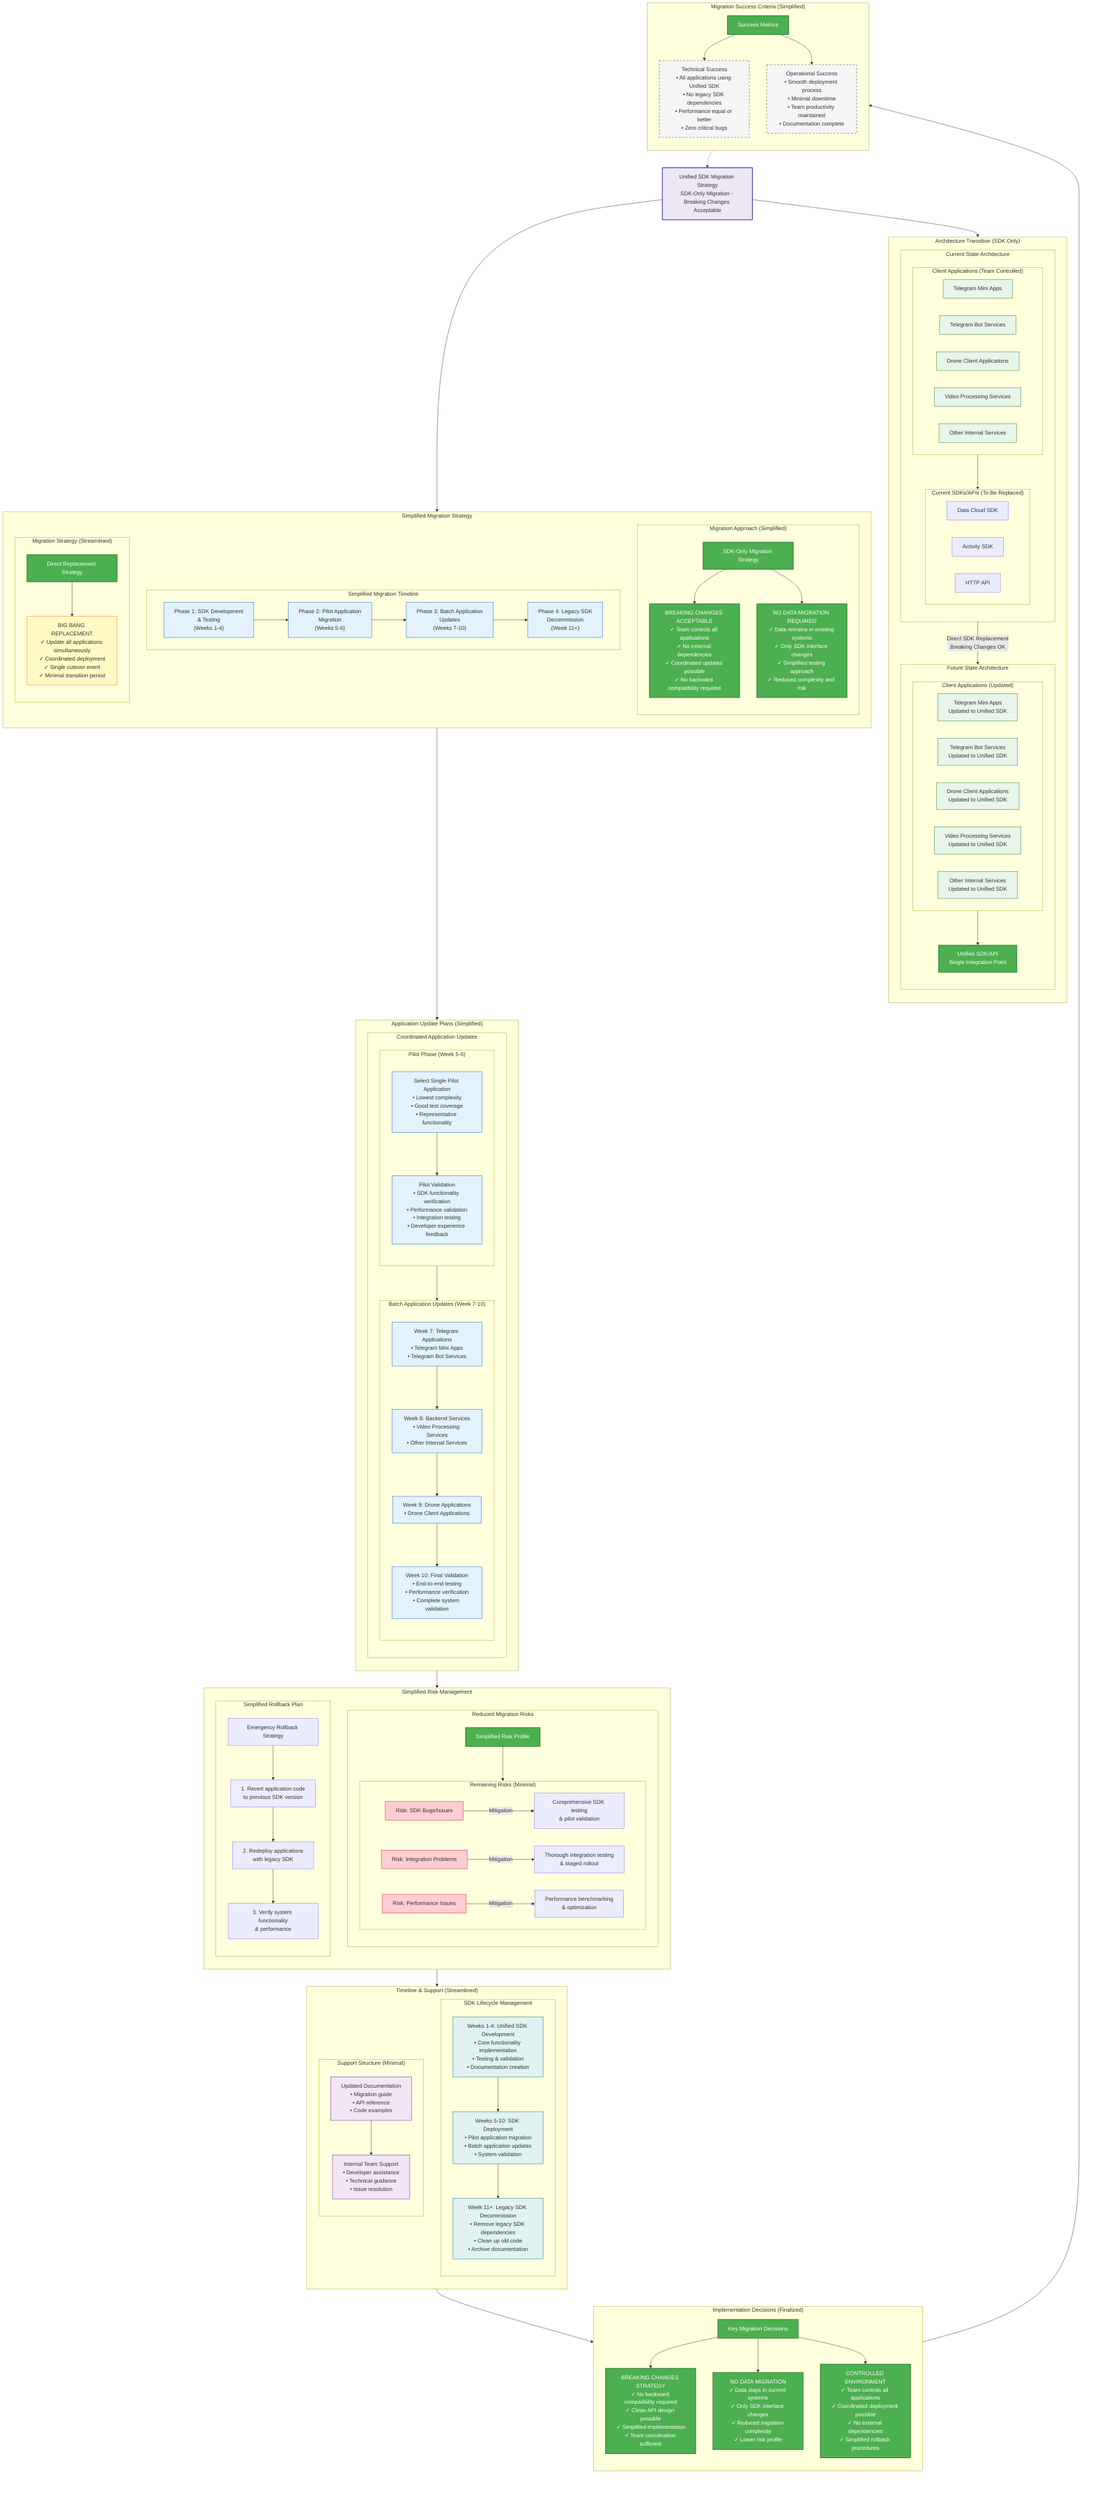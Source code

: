 flowchart TD
    classDef app fill:#e8f5e9,stroke:#2e7d32,stroke-width:1px
    classDef phase fill:#e3f2fd,stroke:#1565c0,stroke-width:1px
    classDef strategy fill:#fff9c4,stroke:#f57f17,stroke-width:1px
    classDef risk fill:#ffcdd2,stroke:#c62828,stroke-width:1px
    classDef complete fill:#f5f5f5,stroke:#333,stroke-width:1px,stroke-dasharray: 5 5
    classDef sectionTitle fill:#ede7f6,stroke:#4527a0,stroke-width:2px
    classDef timeline fill:#e0f2f1,stroke:#00796b,stroke-width:1px
    classDef support fill:#f3e5f5,stroke:#6a1b9a,stroke-width:1px
    classDef simplified fill:#4caf50,stroke:#2e7d32,stroke-width:2px,color:#ffffff
    
    %% Main Title - Central Organizing Element
    MigrationTitle["Unified SDK Migration Strategy<br/>SDK-Only Migration - Breaking Changes Acceptable"]:::sectionTitle
    
    %% Architecture States
    subgraph ArchitectureStates["Architecture Transition (SDK Only)"]
        direction TB
        
        %% Current State - More compact representation
        subgraph CurrentState["Current State Architecture"]
            direction TB
            
            %% Group applications together
            subgraph CurrentApps["Client Applications (Team Controlled)"]
                direction LR
                TelegramApps["Telegram Mini Apps"]:::app
                TelegramBots["Telegram Bot Services"]:::app
                DroneClients["Drone Client Applications"]:::app
                VideoProcessing["Video Processing Services"]:::app
                OtherServices["Other Internal Services"]:::app
            end
            
            %% Group SDKs together
            subgraph CurrentSDKs["Current SDKs/APIs (To Be Replaced)"]
                direction LR
                DataCloudSDK["Data Cloud SDK"]
                ActivitySDK["Activity SDK"]
                HttpAPI["HTTP API"]
            end
            
            %% Current connections - simplified
            CurrentApps --> CurrentSDKs
        end
        
        %% Add transition arrow
        CurrentState -- "Direct SDK Replacement<br/>Breaking Changes OK" --> FutureState
        
        %% Future State - More compact representation
        subgraph FutureState["Future State Architecture"]
            direction TB
            
            %% Group applications together
            subgraph FutureApps["Client Applications (Updated)"]
                direction LR
                TelegramAppsFuture["Telegram Mini Apps<br/>Updated to Unified SDK"]:::app
                TelegramBotsFuture["Telegram Bot Services<br/>Updated to Unified SDK"]:::app
                DroneClientsFuture["Drone Client Applications<br/>Updated to Unified SDK"]:::app
                VideoProcessingFuture["Video Processing Services<br/>Updated to Unified SDK"]:::app
                OtherServicesFuture["Other Internal Services<br/>Updated to Unified SDK"]:::app
            end
            
            %% Unified SDK
            UnifiedSDK["Unified SDK/API<br/>Single Integration Point"]:::simplified
            
            %% Future connections - simplified
            FutureApps --> UnifiedSDK
        end
    end
    
    %% Connect to Main Title
    MigrationTitle --> ArchitectureStates
    
    %% Simplified Migration Strategy Section
    subgraph MigrationStrategySection["Simplified Migration Strategy"]
        direction TB
        
        %% Migration Approach - Simplified
        subgraph MigrationApproach["Migration Approach (Simplified)"]
            direction TB
            
            ApproachTitle["SDK-Only Migration Strategy"]:::simplified
            
            BreakingChangesOK["BREAKING CHANGES ACCEPTABLE<br/>✓ Team controls all applications<br/>✓ No external dependencies<br/>✓ Coordinated updates possible<br/>✓ No backward compatibility required"]:::simplified
            
            NoDataMigration["NO DATA MIGRATION REQUIRED<br/>✓ Data remains in existing systems<br/>✓ Only SDK interface changes<br/>✓ Simplified testing approach<br/>✓ Reduced complexity and risk"]:::simplified
            
            ApproachTitle --> BreakingChangesOK
            ApproachTitle --> NoDataMigration
        end
        
        %% Migration Phases - Simplified Timeline
        subgraph MigrationPhases["Simplified Migration Timeline"]
            direction LR
            Phase1["Phase 1: SDK Development<br/>& Testing<br/>(Weeks 1-4)"]:::phase
            Phase2["Phase 2: Pilot Application<br/>Migration<br/>(Weeks 5-6)"]:::phase
            Phase3["Phase 3: Batch Application<br/>Updates<br/>(Weeks 7-10)"]:::phase
            Phase4["Phase 4: Legacy SDK<br/>Decommission<br/>(Week 11+)"]:::phase
            
            Phase1 --> Phase2 --> Phase3 --> Phase4
        end
        
        %% Migration Strategy - Streamlined
        subgraph MigrationStrategy["Migration Strategy (Streamlined)"]
            direction TB
            
            StrategyTitle["Direct Replacement Strategy"]:::simplified
            
            BigBangApproach["BIG BANG REPLACEMENT<br/>✓ Update all applications simultaneously<br/>✓ Coordinated deployment<br/>✓ Single cutover event<br/>✓ Minimal transition period"]:::strategy
            
            StrategyTitle --> BigBangApproach
        end
    end
    
    %% Connect to Main Title
    MigrationTitle --> MigrationStrategySection
    
    %% Simplified Application Migration Plans
    subgraph AppMigrationPlans["Application Update Plans (Simplified)"]
        direction TB
        
        %% Single coordinated migration approach
        subgraph CoordinatedMigration["Coordinated Application Updates"]
            direction TB
            
            %% Pilot Phase
            subgraph PilotPhase["Pilot Phase (Week 5-6)"]
                direction TB
                PilotApp["Select Single Pilot Application<br/>• Lowest complexity<br/>• Good test coverage<br/>• Representative functionality"]:::phase
                PilotValidation["Pilot Validation<br/>• SDK functionality verification<br/>• Performance validation<br/>• Integration testing<br/>• Developer experience feedback"]:::phase
                PilotApp --> PilotValidation
            end
            
            %% Batch Update Phase
            subgraph BatchUpdate["Batch Application Updates (Week 7-10)"]
                direction TB
                
                BatchGroup1["Week 7: Telegram Applications<br/>• Telegram Mini Apps<br/>• Telegram Bot Services"]:::phase
                BatchGroup2["Week 8: Backend Services<br/>• Video Processing Services<br/>• Other Internal Services"]:::phase
                BatchGroup3["Week 9: Drone Applications<br/>• Drone Client Applications"]:::phase
                BatchValidation["Week 10: Final Validation<br/>• End-to-end testing<br/>• Performance verification<br/>• Complete system validation"]:::phase
                
                BatchGroup1 --> BatchGroup2 --> BatchGroup3 --> BatchValidation
            end
            
            PilotPhase --> BatchUpdate
        end
    end
    
    %% Connect to Strategy Section
    MigrationStrategySection --> AppMigrationPlans
    
    %% Simplified Risk Management
    subgraph RiskManagement["Simplified Risk Management"]
        direction TB
        
        %% Reduced Risk Factors
        subgraph RiskFactors["Reduced Migration Risks"]
            direction TB
            
            RiskTitle["Simplified Risk Profile"]:::simplified
            
            subgraph RemainingRisks["Remaining Risks (Minimal)"]
                direction LR
                
                SDKBugs["Risk: SDK Bugs/Issues"]:::risk
                SDKBugs -- "Mitigation" --> SDKTesting["Comprehensive SDK testing<br/>& pilot validation"]
                
                IntegrationIssues["Risk: Integration Problems"]:::risk
                IntegrationIssues -- "Mitigation" --> IntegrationTesting["Thorough integration testing<br/>& staged rollout"]
                
                PerformanceRisk["Risk: Performance Issues"]:::risk
                PerformanceRisk -- "Mitigation" --> PerformanceTesting["Performance benchmarking<br/>& optimization"]
            end
            
            RiskTitle --> RemainingRisks
        end
        
        %% Simplified Rollback Plan
        subgraph RollbackPlan["Simplified Rollback Plan"]
            direction TB
            
            RollbackTitle["Emergency Rollback Strategy"]
            
            RollbackStep1["1. Revert application code<br/>to previous SDK version"]
            RollbackStep2["2. Redeploy applications<br/>with legacy SDK"]
            RollbackStep3["3. Verify system functionality<br/>& performance"]
            
            RollbackTitle --> RollbackStep1 --> RollbackStep2 --> RollbackStep3
        end
    end
    
    %% Connect to Application Plans
    AppMigrationPlans --> RiskManagement
    
    %% Simplified Timeline & Support
    subgraph TimelineAndSupport["Timeline & Support (Streamlined)"]
        direction TB
        
        %% SDK Lifecycle
        subgraph SDKLifecycle["SDK Lifecycle Management"]
            direction TB
            
            SDKDevelopment["Weeks 1-4: Unified SDK Development<br/>• Core functionality implementation<br/>• Testing & validation<br/>• Documentation creation"]:::timeline
            
            SDKDeployment["Weeks 5-10: SDK Deployment<br/>• Pilot application migration<br/>• Batch application updates<br/>• System validation"]:::timeline
            
            LegacyDecommission["Week 11+: Legacy SDK Decommission<br/>• Remove legacy SDK dependencies<br/>• Clean up old code<br/>• Archive documentation"]:::timeline
            
            SDKDevelopment --> SDKDeployment --> LegacyDecommission
        end
        
        %% Support Structure
        subgraph SupportStructure["Support Structure (Minimal)"]
            direction TB
            
            Documentation["Updated Documentation<br/>• Migration guide<br/>• API reference<br/>• Code examples"]:::support
            
            TeamSupport["Internal Team Support<br/>• Developer assistance<br/>• Technical guidance<br/>• Issue resolution"]:::support
            
            Documentation --> TeamSupport
        end
    end
    
    %% Connect to Risk Management
    RiskManagement --> TimelineAndSupport
    
    %% Implementation Decisions
    subgraph ImplementationDecisions["Implementation Decisions (Finalized)"]
        direction TB
        
        DecisionTitle["Key Migration Decisions"]:::simplified
        
        BreakingChangesDecision["BREAKING CHANGES STRATEGY<br/>✓ No backward compatibility required<br/>✓ Clean API design possible<br/>✓ Simplified implementation<br/>✓ Team coordination sufficient"]:::simplified
        
        NoDataMigrationDecision["NO DATA MIGRATION<br/>✓ Data stays in current systems<br/>✓ Only SDK interface changes<br/>✓ Reduced migration complexity<br/>✓ Lower risk profile"]:::simplified
        
        ControlledEnvironmentDecision["CONTROLLED ENVIRONMENT<br/>✓ Team controls all applications<br/>✓ Coordinated deployment possible<br/>✓ No external dependencies<br/>✓ Simplified rollback procedures"]:::simplified
        
        DecisionTitle --> BreakingChangesDecision
        DecisionTitle --> NoDataMigrationDecision
        DecisionTitle --> ControlledEnvironmentDecision
    end
    
    %% Connect to Timeline & Support
    TimelineAndSupport --> ImplementationDecisions
    
    %% Success Criteria
    subgraph SuccessCriteria["Migration Success Criteria (Simplified)"]
        direction TB
        
        SuccessTitle["Success Metrics"]:::simplified
        
        TechnicalSuccess["Technical Success<br/>• All applications using Unified SDK<br/>• No legacy SDK dependencies<br/>• Performance equal or better<br/>• Zero critical bugs"]:::complete
        
        OperationalSuccess["Operational Success<br/>• Smooth deployment process<br/>• Minimal downtime<br/>• Team productivity maintained<br/>• Documentation complete"]:::complete
        
        SuccessTitle --> TechnicalSuccess
        SuccessTitle --> OperationalSuccess
    end
    
    %% Connect to Implementation Decisions
    ImplementationDecisions --> SuccessCriteria
    
    %% Connect back to main title for completeness
    SuccessCriteria -.-> MigrationTitle